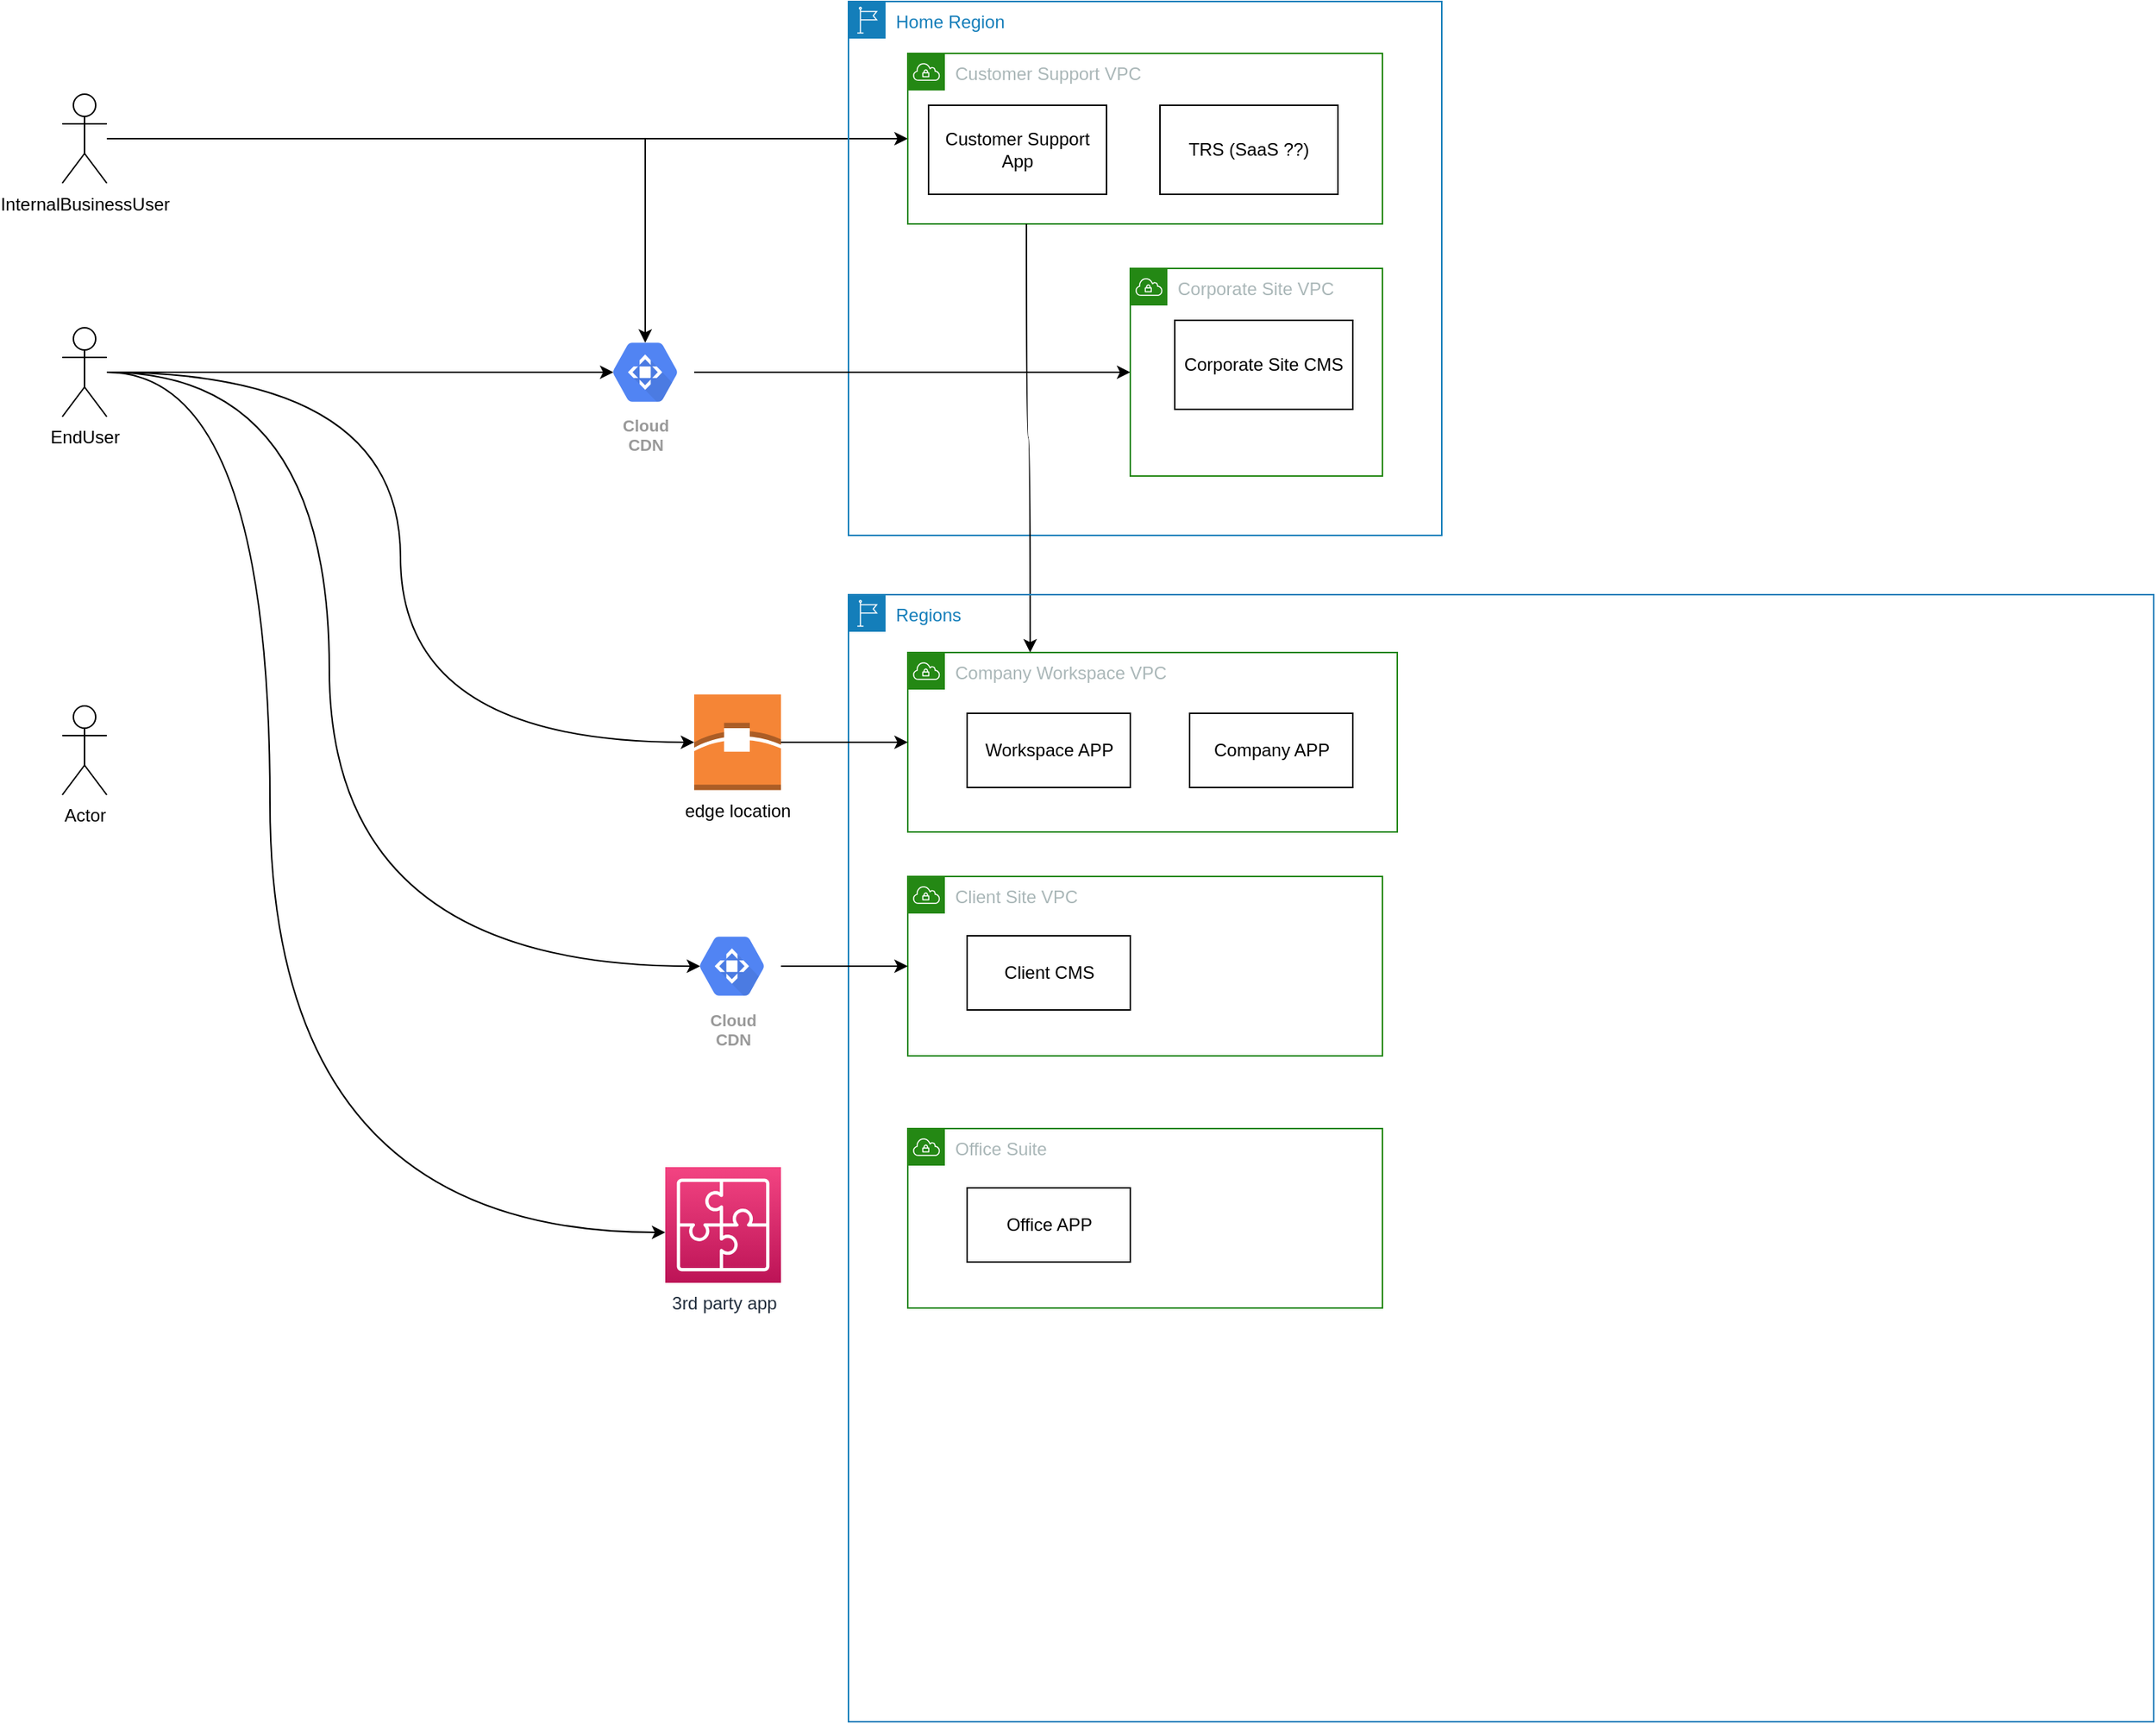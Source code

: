 <mxfile version="13.7.6" type="github">
  <diagram id="knqCaG2FTfxwOULkrjFr" name="Page-1">
    <mxGraphModel dx="1616" dy="896" grid="1" gridSize="10" guides="1" tooltips="1" connect="1" arrows="1" fold="1" page="1" pageScale="1" pageWidth="827" pageHeight="1169" math="0" shadow="0">
      <root>
        <mxCell id="0" />
        <mxCell id="1" parent="0" />
        <mxCell id="AejkcIZQlVe7cdFHiinB-18" style="edgeStyle=orthogonalEdgeStyle;rounded=0;orthogonalLoop=1;jettySize=auto;html=1;entryX=0.5;entryY=0.16;entryDx=0;entryDy=0;entryPerimeter=0;" edge="1" parent="1" source="AejkcIZQlVe7cdFHiinB-1" target="AejkcIZQlVe7cdFHiinB-16">
          <mxGeometry relative="1" as="geometry">
            <Array as="points">
              <mxPoint x="503" y="173" />
            </Array>
          </mxGeometry>
        </mxCell>
        <mxCell id="AejkcIZQlVe7cdFHiinB-21" style="edgeStyle=orthogonalEdgeStyle;rounded=0;orthogonalLoop=1;jettySize=auto;html=1;" edge="1" parent="1" source="AejkcIZQlVe7cdFHiinB-1" target="AejkcIZQlVe7cdFHiinB-8">
          <mxGeometry relative="1" as="geometry" />
        </mxCell>
        <mxCell id="AejkcIZQlVe7cdFHiinB-1" value="InternalBusinessUser" style="shape=umlActor;verticalLabelPosition=bottom;verticalAlign=top;html=1;" vertex="1" parent="1">
          <mxGeometry x="110" y="142.5" width="30" height="60" as="geometry" />
        </mxCell>
        <mxCell id="AejkcIZQlVe7cdFHiinB-20" style="edgeStyle=orthogonalEdgeStyle;rounded=0;orthogonalLoop=1;jettySize=auto;html=1;entryX=0.175;entryY=0.5;entryDx=0;entryDy=0;entryPerimeter=0;" edge="1" parent="1" source="AejkcIZQlVe7cdFHiinB-3" target="AejkcIZQlVe7cdFHiinB-16">
          <mxGeometry relative="1" as="geometry" />
        </mxCell>
        <mxCell id="AejkcIZQlVe7cdFHiinB-35" style="edgeStyle=orthogonalEdgeStyle;orthogonalLoop=1;jettySize=auto;html=1;curved=1;entryX=0.175;entryY=0.5;entryDx=0;entryDy=0;entryPerimeter=0;" edge="1" parent="1" source="AejkcIZQlVe7cdFHiinB-3" target="AejkcIZQlVe7cdFHiinB-30">
          <mxGeometry relative="1" as="geometry">
            <mxPoint x="270" y="580" as="targetPoint" />
            <Array as="points">
              <mxPoint x="290" y="330" />
              <mxPoint x="290" y="731" />
            </Array>
          </mxGeometry>
        </mxCell>
        <mxCell id="AejkcIZQlVe7cdFHiinB-36" style="edgeStyle=orthogonalEdgeStyle;curved=1;orthogonalLoop=1;jettySize=auto;html=1;entryX=0;entryY=0.5;entryDx=0;entryDy=0;entryPerimeter=0;" edge="1" parent="1" source="AejkcIZQlVe7cdFHiinB-3" target="AejkcIZQlVe7cdFHiinB-34">
          <mxGeometry relative="1" as="geometry" />
        </mxCell>
        <mxCell id="AejkcIZQlVe7cdFHiinB-41" style="edgeStyle=orthogonalEdgeStyle;curved=1;orthogonalLoop=1;jettySize=auto;html=1;" edge="1" parent="1" source="AejkcIZQlVe7cdFHiinB-3" target="AejkcIZQlVe7cdFHiinB-40">
          <mxGeometry relative="1" as="geometry">
            <mxPoint x="530" y="910" as="targetPoint" />
            <Array as="points">
              <mxPoint x="250" y="330" />
              <mxPoint x="250" y="910" />
            </Array>
          </mxGeometry>
        </mxCell>
        <mxCell id="AejkcIZQlVe7cdFHiinB-3" value="EndUser" style="shape=umlActor;verticalLabelPosition=bottom;verticalAlign=top;html=1;" vertex="1" parent="1">
          <mxGeometry x="110" y="300" width="30" height="60" as="geometry" />
        </mxCell>
        <mxCell id="AejkcIZQlVe7cdFHiinB-4" value="Actor" style="shape=umlActor;verticalLabelPosition=bottom;verticalAlign=top;html=1;" vertex="1" parent="1">
          <mxGeometry x="110" y="555" width="30" height="60" as="geometry" />
        </mxCell>
        <mxCell id="AejkcIZQlVe7cdFHiinB-7" value="Home Region" style="points=[[0,0],[0.25,0],[0.5,0],[0.75,0],[1,0],[1,0.25],[1,0.5],[1,0.75],[1,1],[0.75,1],[0.5,1],[0.25,1],[0,1],[0,0.75],[0,0.5],[0,0.25]];outlineConnect=0;gradientColor=none;html=1;whiteSpace=wrap;fontSize=12;fontStyle=0;shape=mxgraph.aws4.group;grIcon=mxgraph.aws4.group_region;strokeColor=#147EBA;fillColor=none;verticalAlign=top;align=left;spacingLeft=30;fontColor=#147EBA;dashed=0;" vertex="1" parent="1">
          <mxGeometry x="640" y="80" width="400" height="360" as="geometry" />
        </mxCell>
        <mxCell id="AejkcIZQlVe7cdFHiinB-8" value="Customer Support VPC" style="points=[[0,0],[0.25,0],[0.5,0],[0.75,0],[1,0],[1,0.25],[1,0.5],[1,0.75],[1,1],[0.75,1],[0.5,1],[0.25,1],[0,1],[0,0.75],[0,0.5],[0,0.25]];outlineConnect=0;gradientColor=none;html=1;whiteSpace=wrap;fontSize=12;fontStyle=0;shape=mxgraph.aws4.group;grIcon=mxgraph.aws4.group_vpc;strokeColor=#248814;fillColor=none;verticalAlign=top;align=left;spacingLeft=30;fontColor=#AAB7B8;dashed=0;" vertex="1" parent="1">
          <mxGeometry x="680" y="115" width="320" height="115" as="geometry" />
        </mxCell>
        <mxCell id="AejkcIZQlVe7cdFHiinB-42" style="edgeStyle=orthogonalEdgeStyle;curved=1;orthogonalLoop=1;jettySize=auto;html=1;exitX=0.25;exitY=1;exitDx=0;exitDy=0;entryX=0.25;entryY=0;entryDx=0;entryDy=0;" edge="1" parent="1" source="AejkcIZQlVe7cdFHiinB-8" target="AejkcIZQlVe7cdFHiinB-23">
          <mxGeometry relative="1" as="geometry">
            <Array as="points">
              <mxPoint x="760" y="374" />
              <mxPoint x="762" y="374" />
            </Array>
          </mxGeometry>
        </mxCell>
        <mxCell id="AejkcIZQlVe7cdFHiinB-10" value="Customer Support App" style="rounded=0;whiteSpace=wrap;html=1;" vertex="1" parent="1">
          <mxGeometry x="694" y="150" width="120" height="60" as="geometry" />
        </mxCell>
        <mxCell id="AejkcIZQlVe7cdFHiinB-12" value="TRS (SaaS ??)" style="rounded=0;whiteSpace=wrap;html=1;" vertex="1" parent="1">
          <mxGeometry x="850" y="150" width="120" height="60" as="geometry" />
        </mxCell>
        <mxCell id="AejkcIZQlVe7cdFHiinB-13" value="Corporate Site VPC" style="points=[[0,0],[0.25,0],[0.5,0],[0.75,0],[1,0],[1,0.25],[1,0.5],[1,0.75],[1,1],[0.75,1],[0.5,1],[0.25,1],[0,1],[0,0.75],[0,0.5],[0,0.25]];outlineConnect=0;gradientColor=none;html=1;whiteSpace=wrap;fontSize=12;fontStyle=0;shape=mxgraph.aws4.group;grIcon=mxgraph.aws4.group_vpc;strokeColor=#248814;fillColor=none;verticalAlign=top;align=left;spacingLeft=30;fontColor=#AAB7B8;dashed=0;" vertex="1" parent="1">
          <mxGeometry x="830" y="260" width="170" height="140" as="geometry" />
        </mxCell>
        <mxCell id="AejkcIZQlVe7cdFHiinB-14" value="Corporate Site CMS" style="rounded=0;whiteSpace=wrap;html=1;" vertex="1" parent="1">
          <mxGeometry x="860" y="295" width="120" height="60" as="geometry" />
        </mxCell>
        <mxCell id="AejkcIZQlVe7cdFHiinB-17" style="edgeStyle=orthogonalEdgeStyle;rounded=0;orthogonalLoop=1;jettySize=auto;html=1;" edge="1" parent="1" source="AejkcIZQlVe7cdFHiinB-16" target="AejkcIZQlVe7cdFHiinB-13">
          <mxGeometry relative="1" as="geometry" />
        </mxCell>
        <mxCell id="AejkcIZQlVe7cdFHiinB-16" value="Cloud&#xa;CDN" style="html=1;fillColor=#5184F3;strokeColor=none;verticalAlign=top;labelPosition=center;verticalLabelPosition=bottom;align=center;spacingTop=-6;fontSize=11;fontStyle=1;fontColor=#999999;shape=mxgraph.gcp2.hexIcon;prIcon=cloud_cdn" vertex="1" parent="1">
          <mxGeometry x="470" y="300.75" width="66" height="58.5" as="geometry" />
        </mxCell>
        <mxCell id="AejkcIZQlVe7cdFHiinB-22" value="Regions" style="points=[[0,0],[0.25,0],[0.5,0],[0.75,0],[1,0],[1,0.25],[1,0.5],[1,0.75],[1,1],[0.75,1],[0.5,1],[0.25,1],[0,1],[0,0.75],[0,0.5],[0,0.25]];outlineConnect=0;gradientColor=none;html=1;whiteSpace=wrap;fontSize=12;fontStyle=0;shape=mxgraph.aws4.group;grIcon=mxgraph.aws4.group_region;strokeColor=#147EBA;fillColor=none;verticalAlign=top;align=left;spacingLeft=30;fontColor=#147EBA;dashed=0;" vertex="1" parent="1">
          <mxGeometry x="640" y="480" width="880" height="760" as="geometry" />
        </mxCell>
        <mxCell id="AejkcIZQlVe7cdFHiinB-23" value="Company Workspace VPC" style="points=[[0,0],[0.25,0],[0.5,0],[0.75,0],[1,0],[1,0.25],[1,0.5],[1,0.75],[1,1],[0.75,1],[0.5,1],[0.25,1],[0,1],[0,0.75],[0,0.5],[0,0.25]];outlineConnect=0;gradientColor=none;html=1;whiteSpace=wrap;fontSize=12;fontStyle=0;shape=mxgraph.aws4.group;grIcon=mxgraph.aws4.group_vpc;strokeColor=#248814;fillColor=none;verticalAlign=top;align=left;spacingLeft=30;fontColor=#AAB7B8;dashed=0;" vertex="1" parent="1">
          <mxGeometry x="680" y="519" width="330" height="121" as="geometry" />
        </mxCell>
        <mxCell id="AejkcIZQlVe7cdFHiinB-24" value="Workspace APP" style="html=1;" vertex="1" parent="1">
          <mxGeometry x="720" y="560" width="110" height="50" as="geometry" />
        </mxCell>
        <mxCell id="AejkcIZQlVe7cdFHiinB-25" value="Company APP" style="html=1;" vertex="1" parent="1">
          <mxGeometry x="870" y="560" width="110" height="50" as="geometry" />
        </mxCell>
        <mxCell id="AejkcIZQlVe7cdFHiinB-26" value="Client Site VPC" style="points=[[0,0],[0.25,0],[0.5,0],[0.75,0],[1,0],[1,0.25],[1,0.5],[1,0.75],[1,1],[0.75,1],[0.5,1],[0.25,1],[0,1],[0,0.75],[0,0.5],[0,0.25]];outlineConnect=0;gradientColor=none;html=1;whiteSpace=wrap;fontSize=12;fontStyle=0;shape=mxgraph.aws4.group;grIcon=mxgraph.aws4.group_vpc;strokeColor=#248814;fillColor=none;verticalAlign=top;align=left;spacingLeft=30;fontColor=#AAB7B8;dashed=0;" vertex="1" parent="1">
          <mxGeometry x="680" y="670" width="320" height="121" as="geometry" />
        </mxCell>
        <mxCell id="AejkcIZQlVe7cdFHiinB-27" value="Client CMS" style="html=1;" vertex="1" parent="1">
          <mxGeometry x="720" y="710" width="110" height="50" as="geometry" />
        </mxCell>
        <mxCell id="AejkcIZQlVe7cdFHiinB-28" value="Office Suite" style="points=[[0,0],[0.25,0],[0.5,0],[0.75,0],[1,0],[1,0.25],[1,0.5],[1,0.75],[1,1],[0.75,1],[0.5,1],[0.25,1],[0,1],[0,0.75],[0,0.5],[0,0.25]];outlineConnect=0;gradientColor=none;html=1;whiteSpace=wrap;fontSize=12;fontStyle=0;shape=mxgraph.aws4.group;grIcon=mxgraph.aws4.group_vpc;strokeColor=#248814;fillColor=none;verticalAlign=top;align=left;spacingLeft=30;fontColor=#AAB7B8;dashed=0;" vertex="1" parent="1">
          <mxGeometry x="680" y="840" width="320" height="121" as="geometry" />
        </mxCell>
        <mxCell id="AejkcIZQlVe7cdFHiinB-29" value="Office APP" style="html=1;" vertex="1" parent="1">
          <mxGeometry x="720" y="880" width="110" height="50" as="geometry" />
        </mxCell>
        <mxCell id="AejkcIZQlVe7cdFHiinB-31" style="edgeStyle=orthogonalEdgeStyle;rounded=0;orthogonalLoop=1;jettySize=auto;html=1;" edge="1" parent="1" source="AejkcIZQlVe7cdFHiinB-30" target="AejkcIZQlVe7cdFHiinB-26">
          <mxGeometry relative="1" as="geometry" />
        </mxCell>
        <mxCell id="AejkcIZQlVe7cdFHiinB-30" value="Cloud&#xa;CDN" style="html=1;fillColor=#5184F3;strokeColor=none;verticalAlign=top;labelPosition=center;verticalLabelPosition=bottom;align=center;spacingTop=-6;fontSize=11;fontStyle=1;fontColor=#999999;shape=mxgraph.gcp2.hexIcon;prIcon=cloud_cdn" vertex="1" parent="1">
          <mxGeometry x="528.5" y="701.25" width="66" height="58.5" as="geometry" />
        </mxCell>
        <mxCell id="AejkcIZQlVe7cdFHiinB-39" style="edgeStyle=orthogonalEdgeStyle;curved=1;orthogonalLoop=1;jettySize=auto;html=1;entryX=0;entryY=0.5;entryDx=0;entryDy=0;" edge="1" parent="1" source="AejkcIZQlVe7cdFHiinB-34" target="AejkcIZQlVe7cdFHiinB-23">
          <mxGeometry relative="1" as="geometry" />
        </mxCell>
        <mxCell id="AejkcIZQlVe7cdFHiinB-34" value="edge location" style="outlineConnect=0;dashed=0;verticalLabelPosition=bottom;verticalAlign=top;align=center;html=1;shape=mxgraph.aws3.edge_location;fillColor=#F58536;gradientColor=none;" vertex="1" parent="1">
          <mxGeometry x="536" y="547.25" width="58.5" height="64.5" as="geometry" />
        </mxCell>
        <mxCell id="AejkcIZQlVe7cdFHiinB-40" value="3rd party app" style="outlineConnect=0;fontColor=#232F3E;gradientColor=#F34482;gradientDirection=north;fillColor=#BC1356;strokeColor=#ffffff;dashed=0;verticalLabelPosition=bottom;verticalAlign=top;align=center;html=1;fontSize=12;fontStyle=0;aspect=fixed;shape=mxgraph.aws4.resourceIcon;resIcon=mxgraph.aws4.application_integration;" vertex="1" parent="1">
          <mxGeometry x="516.5" y="866" width="78" height="78" as="geometry" />
        </mxCell>
      </root>
    </mxGraphModel>
  </diagram>
</mxfile>
